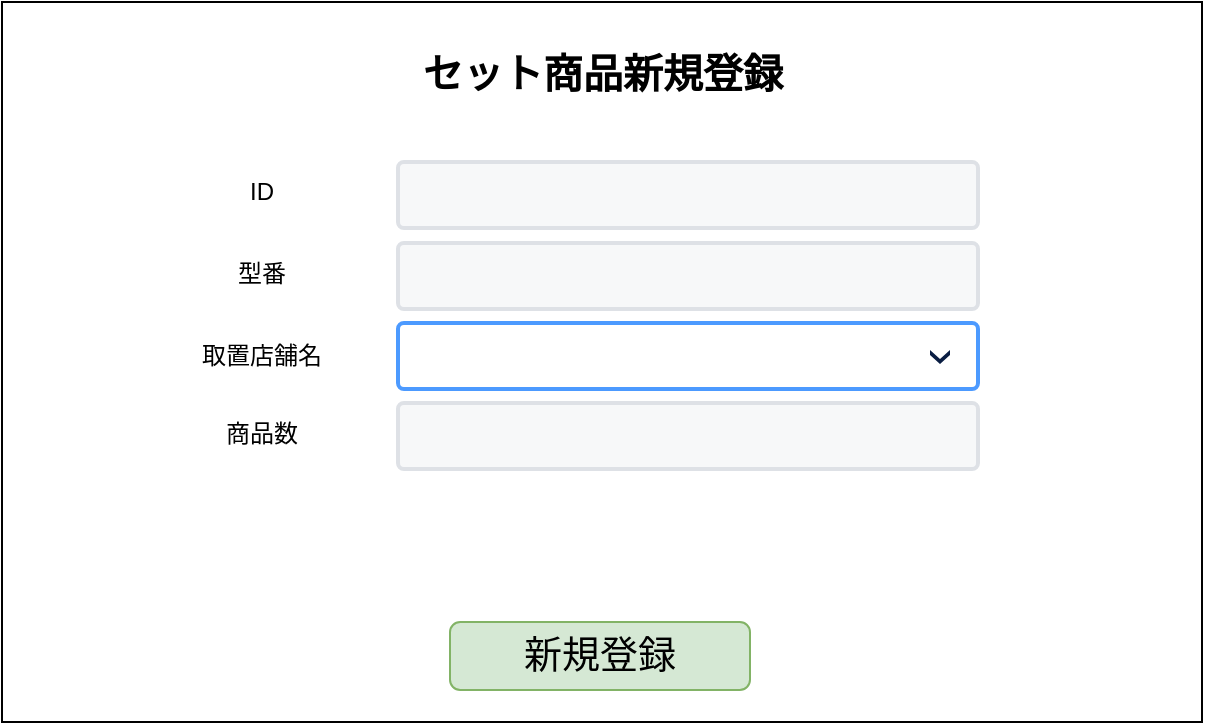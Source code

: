 <mxfile version="15.6.8" type="embed">
    <diagram id="j0K7GXugZ8sJmvvPLv_j" name="ページ1">
        <mxGraphModel dx="561" dy="445" grid="1" gridSize="10" guides="1" tooltips="1" connect="1" arrows="1" fold="1" page="1" pageScale="1" pageWidth="827" pageHeight="1169" math="0" shadow="0">
            <root>
                <mxCell id="0"/>
                <mxCell id="1" parent="0"/>
                <mxCell id="2" value="" style="rounded=0;whiteSpace=wrap;html=1;fillColor=default;strokeColor=default;fontColor=default;" vertex="1" parent="1">
                    <mxGeometry x="40" y="40" width="600" height="360" as="geometry"/>
                </mxCell>
                <mxCell id="3" value="セット商品新規登録" style="text;html=1;strokeColor=none;fillColor=none;align=center;verticalAlign=middle;whiteSpace=wrap;rounded=0;fontColor=default;fontStyle=1;fontSize=20;" vertex="1" parent="1">
                    <mxGeometry x="227.5" y="50" width="225" height="50" as="geometry"/>
                </mxCell>
                <mxCell id="4" value="ID" style="text;html=1;strokeColor=none;fillColor=none;align=center;verticalAlign=middle;whiteSpace=wrap;rounded=0;" vertex="1" parent="1">
                    <mxGeometry x="140" y="120" width="60" height="30" as="geometry"/>
                </mxCell>
                <mxCell id="5" value="" style="rounded=1;arcSize=9;fillColor=#F7F8F9;align=left;spacingLeft=5;strokeColor=#DEE1E6;html=1;strokeWidth=2;fontSize=12" vertex="1" parent="1">
                    <mxGeometry x="238" y="120" width="290" height="33" as="geometry"/>
                </mxCell>
                <mxCell id="6" value="型番" style="text;html=1;strokeColor=none;fillColor=none;align=center;verticalAlign=middle;whiteSpace=wrap;rounded=0;" vertex="1" parent="1">
                    <mxGeometry x="120" y="160.5" width="100" height="30" as="geometry"/>
                </mxCell>
                <mxCell id="7" value="" style="rounded=1;arcSize=9;fillColor=#F7F8F9;align=left;spacingLeft=5;strokeColor=#DEE1E6;html=1;strokeWidth=2;fontSize=12" vertex="1" parent="1">
                    <mxGeometry x="238" y="160.5" width="290" height="33" as="geometry"/>
                </mxCell>
                <mxCell id="8" value="取置店舗名" style="text;html=1;strokeColor=none;fillColor=none;align=center;verticalAlign=middle;whiteSpace=wrap;rounded=0;" vertex="1" parent="1">
                    <mxGeometry x="135" y="202" width="70" height="30" as="geometry"/>
                </mxCell>
                <mxCell id="9" value="商品数" style="text;html=1;strokeColor=none;fillColor=none;align=center;verticalAlign=middle;whiteSpace=wrap;rounded=0;" vertex="1" parent="1">
                    <mxGeometry x="135" y="240.5" width="70" height="30" as="geometry"/>
                </mxCell>
                <mxCell id="10" value="" style="rounded=1;arcSize=9;fillColor=#ffffff;strokeColor=#4C9AFF;html=1;strokeWidth=2;spacingLeft=30;fontColor=#000000;align=left" vertex="1" parent="1">
                    <mxGeometry x="238" y="200.5" width="290" height="33" as="geometry"/>
                </mxCell>
                <mxCell id="11" value="" style="shape=step;whiteSpace=wrap;html=1;rounded=0;strokeColor=none;strokeWidth=2;fillColor=#0A1E43;gradientColor=none;fontFamily=Verdana;fontSize=14;fontColor=#000000;align=left;direction=south;size=0.65;" vertex="1" parent="10">
                    <mxGeometry x="1" y="0.5" width="10" height="7" relative="1" as="geometry">
                        <mxPoint x="-24" y="-3" as="offset"/>
                    </mxGeometry>
                </mxCell>
                <mxCell id="12" value="" style="rounded=1;arcSize=9;fillColor=#F7F8F9;align=left;spacingLeft=5;strokeColor=#DEE1E6;html=1;strokeWidth=2;fontSize=12" vertex="1" parent="1">
                    <mxGeometry x="238" y="240.5" width="290" height="33" as="geometry"/>
                </mxCell>
                <mxCell id="17" value="&lt;span style=&quot;font-size: 19px&quot;&gt;新規登録&lt;/span&gt;" style="rounded=1;whiteSpace=wrap;html=1;align=center;labelBackgroundColor=none;fillColor=#d5e8d4;strokeColor=#82b366;" vertex="1" parent="1">
                    <mxGeometry x="264" y="350" width="150" height="34" as="geometry"/>
                </mxCell>
            </root>
        </mxGraphModel>
    </diagram>
</mxfile>
